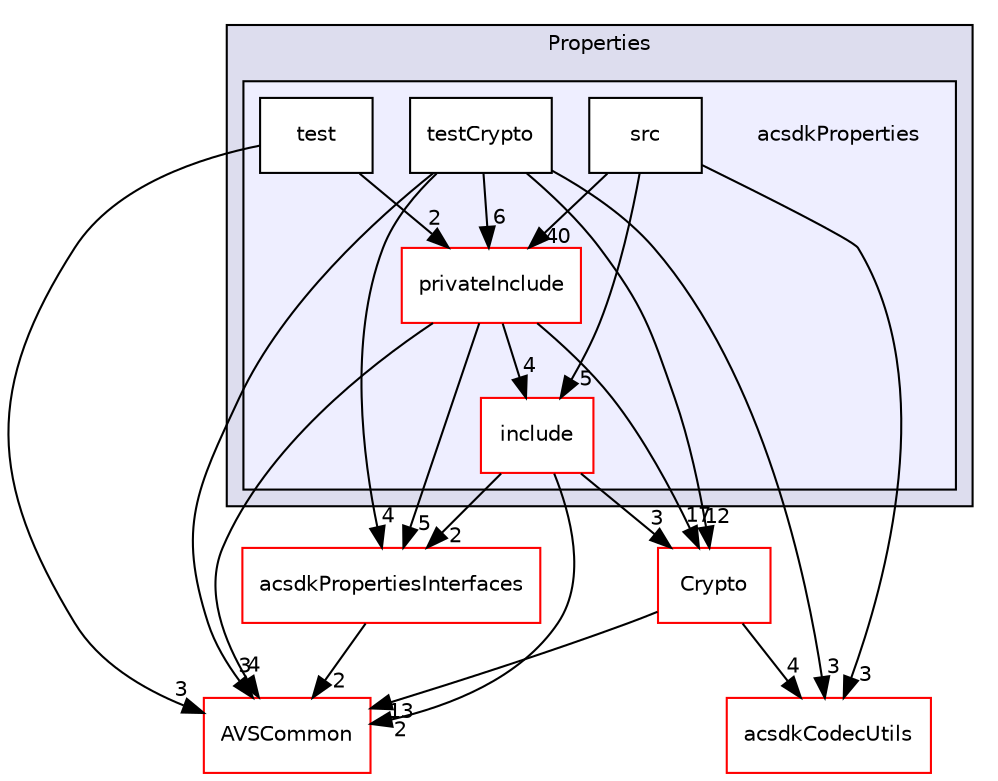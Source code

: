 digraph "/workplace/avs-device-sdk/core/Properties/acsdkProperties" {
  compound=true
  node [ fontsize="10", fontname="Helvetica"];
  edge [ labelfontsize="10", labelfontname="Helvetica"];
  subgraph clusterdir_72f2367c10fd2c46da13e851c6b1e25f {
    graph [ bgcolor="#ddddee", pencolor="black", label="Properties" fontname="Helvetica", fontsize="10", URL="dir_72f2367c10fd2c46da13e851c6b1e25f.html"]
  subgraph clusterdir_57a6b91b7598f403441986415b557580 {
    graph [ bgcolor="#eeeeff", pencolor="black", label="" URL="dir_57a6b91b7598f403441986415b557580.html"];
    dir_57a6b91b7598f403441986415b557580 [shape=plaintext label="acsdkProperties"];
    dir_d8a03faf9dc08b266168c59b4e616e33 [shape=box label="include" color="red" fillcolor="white" style="filled" URL="dir_d8a03faf9dc08b266168c59b4e616e33.html"];
    dir_d4524115c00ad02d80a7206e6e28b194 [shape=box label="privateInclude" color="red" fillcolor="white" style="filled" URL="dir_d4524115c00ad02d80a7206e6e28b194.html"];
    dir_c6c7abbf791aba7ee921b09bec3b6f50 [shape=box label="src" color="black" fillcolor="white" style="filled" URL="dir_c6c7abbf791aba7ee921b09bec3b6f50.html"];
    dir_97e5b8827df7e18f2b9d81f4f8f917ac [shape=box label="test" color="black" fillcolor="white" style="filled" URL="dir_97e5b8827df7e18f2b9d81f4f8f917ac.html"];
    dir_7efbe02cdb80b83670b6a6e51c67d7a9 [shape=box label="testCrypto" color="black" fillcolor="white" style="filled" URL="dir_7efbe02cdb80b83670b6a6e51c67d7a9.html"];
  }
  }
  dir_b73263857559cb03637ee9bf8846a03f [shape=box label="Crypto" fillcolor="white" style="filled" color="red" URL="dir_b73263857559cb03637ee9bf8846a03f.html"];
  dir_13e65effb2bde530b17b3d5eefcd0266 [shape=box label="AVSCommon" fillcolor="white" style="filled" color="red" URL="dir_13e65effb2bde530b17b3d5eefcd0266.html"];
  dir_3d04e556473239c430261115def45483 [shape=box label="acsdkPropertiesInterfaces" fillcolor="white" style="filled" color="red" URL="dir_3d04e556473239c430261115def45483.html"];
  dir_4910684639fe6513fc4f3756d7fc0f02 [shape=box label="acsdkCodecUtils" fillcolor="white" style="filled" color="red" URL="dir_4910684639fe6513fc4f3756d7fc0f02.html"];
  dir_d4524115c00ad02d80a7206e6e28b194->dir_b73263857559cb03637ee9bf8846a03f [headlabel="17", labeldistance=1.5 headhref="dir_000592_000581.html"];
  dir_d4524115c00ad02d80a7206e6e28b194->dir_d8a03faf9dc08b266168c59b4e616e33 [headlabel="4", labeldistance=1.5 headhref="dir_000592_000625.html"];
  dir_d4524115c00ad02d80a7206e6e28b194->dir_13e65effb2bde530b17b3d5eefcd0266 [headlabel="4", labeldistance=1.5 headhref="dir_000592_000017.html"];
  dir_d4524115c00ad02d80a7206e6e28b194->dir_3d04e556473239c430261115def45483 [headlabel="5", labeldistance=1.5 headhref="dir_000592_000630.html"];
  dir_c6c7abbf791aba7ee921b09bec3b6f50->dir_d4524115c00ad02d80a7206e6e28b194 [headlabel="40", labeldistance=1.5 headhref="dir_000627_000592.html"];
  dir_c6c7abbf791aba7ee921b09bec3b6f50->dir_d8a03faf9dc08b266168c59b4e616e33 [headlabel="5", labeldistance=1.5 headhref="dir_000627_000625.html"];
  dir_c6c7abbf791aba7ee921b09bec3b6f50->dir_4910684639fe6513fc4f3756d7fc0f02 [headlabel="3", labeldistance=1.5 headhref="dir_000627_000532.html"];
  dir_b73263857559cb03637ee9bf8846a03f->dir_13e65effb2bde530b17b3d5eefcd0266 [headlabel="13", labeldistance=1.5 headhref="dir_000581_000017.html"];
  dir_b73263857559cb03637ee9bf8846a03f->dir_4910684639fe6513fc4f3756d7fc0f02 [headlabel="4", labeldistance=1.5 headhref="dir_000581_000532.html"];
  dir_d8a03faf9dc08b266168c59b4e616e33->dir_b73263857559cb03637ee9bf8846a03f [headlabel="3", labeldistance=1.5 headhref="dir_000625_000581.html"];
  dir_d8a03faf9dc08b266168c59b4e616e33->dir_13e65effb2bde530b17b3d5eefcd0266 [headlabel="2", labeldistance=1.5 headhref="dir_000625_000017.html"];
  dir_d8a03faf9dc08b266168c59b4e616e33->dir_3d04e556473239c430261115def45483 [headlabel="2", labeldistance=1.5 headhref="dir_000625_000630.html"];
  dir_3d04e556473239c430261115def45483->dir_13e65effb2bde530b17b3d5eefcd0266 [headlabel="2", labeldistance=1.5 headhref="dir_000630_000017.html"];
  dir_7efbe02cdb80b83670b6a6e51c67d7a9->dir_d4524115c00ad02d80a7206e6e28b194 [headlabel="6", labeldistance=1.5 headhref="dir_000629_000592.html"];
  dir_7efbe02cdb80b83670b6a6e51c67d7a9->dir_b73263857559cb03637ee9bf8846a03f [headlabel="12", labeldistance=1.5 headhref="dir_000629_000581.html"];
  dir_7efbe02cdb80b83670b6a6e51c67d7a9->dir_13e65effb2bde530b17b3d5eefcd0266 [headlabel="3", labeldistance=1.5 headhref="dir_000629_000017.html"];
  dir_7efbe02cdb80b83670b6a6e51c67d7a9->dir_3d04e556473239c430261115def45483 [headlabel="4", labeldistance=1.5 headhref="dir_000629_000630.html"];
  dir_7efbe02cdb80b83670b6a6e51c67d7a9->dir_4910684639fe6513fc4f3756d7fc0f02 [headlabel="3", labeldistance=1.5 headhref="dir_000629_000532.html"];
  dir_97e5b8827df7e18f2b9d81f4f8f917ac->dir_d4524115c00ad02d80a7206e6e28b194 [headlabel="2", labeldistance=1.5 headhref="dir_000628_000592.html"];
  dir_97e5b8827df7e18f2b9d81f4f8f917ac->dir_13e65effb2bde530b17b3d5eefcd0266 [headlabel="3", labeldistance=1.5 headhref="dir_000628_000017.html"];
}
